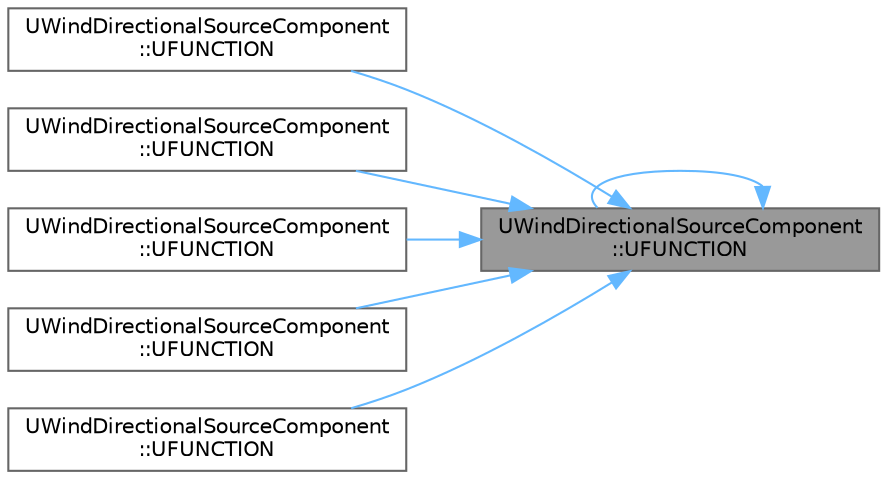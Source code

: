 digraph "UWindDirectionalSourceComponent::UFUNCTION"
{
 // INTERACTIVE_SVG=YES
 // LATEX_PDF_SIZE
  bgcolor="transparent";
  edge [fontname=Helvetica,fontsize=10,labelfontname=Helvetica,labelfontsize=10];
  node [fontname=Helvetica,fontsize=10,shape=box,height=0.2,width=0.4];
  rankdir="RL";
  Node1 [id="Node000001",label="UWindDirectionalSourceComponent\l::UFUNCTION",height=0.2,width=0.4,color="gray40", fillcolor="grey60", style="filled", fontcolor="black",tooltip="Because the actual data used to query wind is stored on the render thread in an instance of FWindSour..."];
  Node1 -> Node2 [id="edge1_Node000001_Node000002",dir="back",color="steelblue1",style="solid",tooltip=" "];
  Node2 [id="Node000002",label="UWindDirectionalSourceComponent\l::UFUNCTION",height=0.2,width=0.4,color="grey40", fillcolor="white", style="filled",URL="$d7/dba/classUWindDirectionalSourceComponent.html#ade9a3007b141cdc1781fe1eb72a8a1d0",tooltip="Set maximum deviation for wind gusts."];
  Node1 -> Node3 [id="edge2_Node000001_Node000003",dir="back",color="steelblue1",style="solid",tooltip=" "];
  Node3 [id="Node000003",label="UWindDirectionalSourceComponent\l::UFUNCTION",height=0.2,width=0.4,color="grey40", fillcolor="white", style="filled",URL="$d7/dba/classUWindDirectionalSourceComponent.html#a56097728059f9ca9eb1a11eb4a32da0b",tooltip="Set minimum deviation for wind gusts."];
  Node1 -> Node4 [id="edge3_Node000001_Node000004",dir="back",color="steelblue1",style="solid",tooltip=" "];
  Node4 [id="Node000004",label="UWindDirectionalSourceComponent\l::UFUNCTION",height=0.2,width=0.4,color="grey40", fillcolor="white", style="filled",URL="$d7/dba/classUWindDirectionalSourceComponent.html#af17192aa696e2f2d5d2672abf800f9ab",tooltip="Set the effect radius for point wind."];
  Node1 -> Node5 [id="edge4_Node000001_Node000005",dir="back",color="steelblue1",style="solid",tooltip=" "];
  Node5 [id="Node000005",label="UWindDirectionalSourceComponent\l::UFUNCTION",height=0.2,width=0.4,color="grey40", fillcolor="white", style="filled",URL="$d7/dba/classUWindDirectionalSourceComponent.html#a79d3030826abe94bad7fc18000a29176",tooltip="Sets the windspeed of the generated wind."];
  Node1 -> Node1 [id="edge5_Node000001_Node000001",dir="back",color="steelblue1",style="solid",tooltip=" "];
  Node1 -> Node6 [id="edge6_Node000001_Node000006",dir="back",color="steelblue1",style="solid",tooltip=" "];
  Node6 [id="Node000006",label="UWindDirectionalSourceComponent\l::UFUNCTION",height=0.2,width=0.4,color="grey40", fillcolor="white", style="filled",URL="$d7/dba/classUWindDirectionalSourceComponent.html#ac2eb11935110f3e72bd7a034602e50d4",tooltip="Set the type of wind generator to use."];
}
